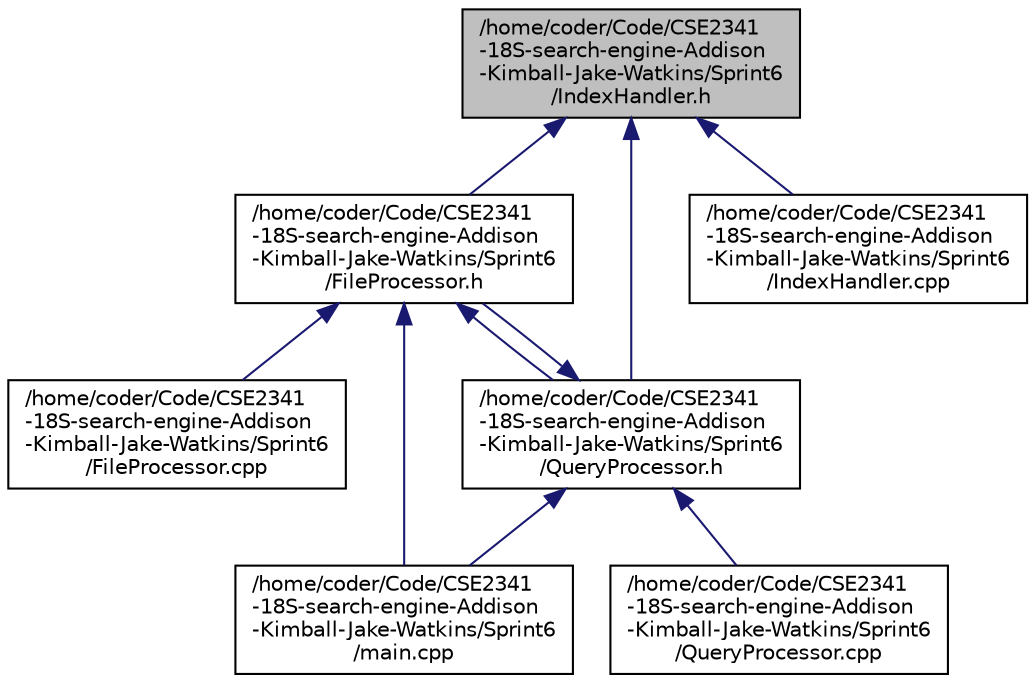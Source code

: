 digraph "/home/coder/Code/CSE2341-18S-search-engine-Addison-Kimball-Jake-Watkins/Sprint6/IndexHandler.h"
{
  edge [fontname="Helvetica",fontsize="10",labelfontname="Helvetica",labelfontsize="10"];
  node [fontname="Helvetica",fontsize="10",shape=record];
  Node1 [label="/home/coder/Code/CSE2341\l-18S-search-engine-Addison\l-Kimball-Jake-Watkins/Sprint6\l/IndexHandler.h",height=0.2,width=0.4,color="black", fillcolor="grey75", style="filled", fontcolor="black"];
  Node1 -> Node2 [dir="back",color="midnightblue",fontsize="10",style="solid",fontname="Helvetica"];
  Node2 [label="/home/coder/Code/CSE2341\l-18S-search-engine-Addison\l-Kimball-Jake-Watkins/Sprint6\l/FileProcessor.h",height=0.2,width=0.4,color="black", fillcolor="white", style="filled",URL="$_file_processor_8h.html"];
  Node2 -> Node3 [dir="back",color="midnightblue",fontsize="10",style="solid",fontname="Helvetica"];
  Node3 [label="/home/coder/Code/CSE2341\l-18S-search-engine-Addison\l-Kimball-Jake-Watkins/Sprint6\l/FileProcessor.cpp",height=0.2,width=0.4,color="black", fillcolor="white", style="filled",URL="$_file_processor_8cpp.html"];
  Node2 -> Node4 [dir="back",color="midnightblue",fontsize="10",style="solid",fontname="Helvetica"];
  Node4 [label="/home/coder/Code/CSE2341\l-18S-search-engine-Addison\l-Kimball-Jake-Watkins/Sprint6\l/QueryProcessor.h",height=0.2,width=0.4,color="black", fillcolor="white", style="filled",URL="$_query_processor_8h.html"];
  Node4 -> Node2 [dir="back",color="midnightblue",fontsize="10",style="solid",fontname="Helvetica"];
  Node4 -> Node5 [dir="back",color="midnightblue",fontsize="10",style="solid",fontname="Helvetica"];
  Node5 [label="/home/coder/Code/CSE2341\l-18S-search-engine-Addison\l-Kimball-Jake-Watkins/Sprint6\l/main.cpp",height=0.2,width=0.4,color="black", fillcolor="white", style="filled",URL="$main_8cpp.html"];
  Node4 -> Node6 [dir="back",color="midnightblue",fontsize="10",style="solid",fontname="Helvetica"];
  Node6 [label="/home/coder/Code/CSE2341\l-18S-search-engine-Addison\l-Kimball-Jake-Watkins/Sprint6\l/QueryProcessor.cpp",height=0.2,width=0.4,color="black", fillcolor="white", style="filled",URL="$_query_processor_8cpp.html"];
  Node2 -> Node5 [dir="back",color="midnightblue",fontsize="10",style="solid",fontname="Helvetica"];
  Node1 -> Node4 [dir="back",color="midnightblue",fontsize="10",style="solid",fontname="Helvetica"];
  Node1 -> Node7 [dir="back",color="midnightblue",fontsize="10",style="solid",fontname="Helvetica"];
  Node7 [label="/home/coder/Code/CSE2341\l-18S-search-engine-Addison\l-Kimball-Jake-Watkins/Sprint6\l/IndexHandler.cpp",height=0.2,width=0.4,color="black", fillcolor="white", style="filled",URL="$_index_handler_8cpp.html"];
}
